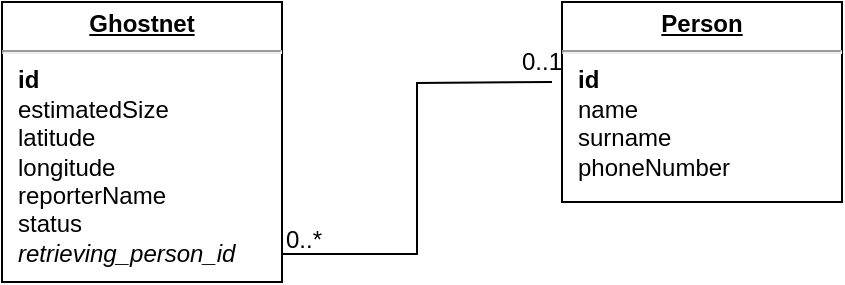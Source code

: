 <mxfile version="24.7.17">
  <diagram name="Page-1" id="a7904f86-f2b4-8e86-fa97-74104820619b">
    <mxGraphModel dx="-509" dy="596" grid="1" gridSize="10" guides="1" tooltips="1" connect="1" arrows="1" fold="1" page="1" pageScale="1" pageWidth="1100" pageHeight="850" background="none" math="0" shadow="0">
      <root>
        <mxCell id="0" />
        <mxCell id="1" parent="0" />
        <mxCell id="ZBLGdpcMrW05w9vtzETm-1" value="&lt;p style=&quot;margin: 0px ; margin-top: 4px ; text-align: center ; text-decoration: underline&quot;&gt;&lt;b&gt;Ghostnet&lt;/b&gt;&lt;/p&gt;&lt;hr&gt;&lt;p style=&quot;margin: 0px ; margin-left: 8px&quot;&gt;&lt;b&gt;id&lt;/b&gt;&lt;/p&gt;&lt;p style=&quot;margin: 0px ; margin-left: 8px&quot;&gt;estimatedSize&lt;/p&gt;&lt;p style=&quot;margin: 0px ; margin-left: 8px&quot;&gt;latitude&lt;/p&gt;&lt;p style=&quot;margin: 0px ; margin-left: 8px&quot;&gt;longitude&lt;/p&gt;&lt;p style=&quot;margin: 0px ; margin-left: 8px&quot;&gt;reporterName&lt;/p&gt;&lt;p style=&quot;margin: 0px ; margin-left: 8px&quot;&gt;status&lt;/p&gt;&lt;p style=&quot;margin: 0px ; margin-left: 8px&quot;&gt;&lt;i&gt;retrieving_person_id&lt;/i&gt;&lt;/p&gt;" style="verticalAlign=top;align=left;overflow=fill;fontSize=12;fontFamily=Helvetica;html=1;rounded=0;shadow=0;comic=0;labelBackgroundColor=none;strokeWidth=1" vertex="1" parent="1">
          <mxGeometry x="1200" y="80" width="140" height="140" as="geometry" />
        </mxCell>
        <mxCell id="ZBLGdpcMrW05w9vtzETm-2" value="&lt;p style=&quot;margin: 0px ; margin-top: 4px ; text-align: center ; text-decoration: underline&quot;&gt;&lt;b&gt;Person&lt;/b&gt;&lt;/p&gt;&lt;hr&gt;&lt;p style=&quot;margin: 0px ; margin-left: 8px&quot;&gt;&lt;b&gt;id&lt;/b&gt;&lt;/p&gt;&lt;p style=&quot;margin: 0px ; margin-left: 8px&quot;&gt;name&lt;/p&gt;&lt;p style=&quot;margin: 0px ; margin-left: 8px&quot;&gt;surname&lt;/p&gt;&lt;p style=&quot;margin: 0px ; margin-left: 8px&quot;&gt;phoneNumber&lt;/p&gt;" style="verticalAlign=top;align=left;overflow=fill;fontSize=12;fontFamily=Helvetica;html=1;rounded=0;shadow=0;comic=0;labelBackgroundColor=none;strokeWidth=1" vertex="1" parent="1">
          <mxGeometry x="1480" y="80" width="140" height="100" as="geometry" />
        </mxCell>
        <mxCell id="ZBLGdpcMrW05w9vtzETm-3" style="edgeStyle=orthogonalEdgeStyle;rounded=0;orthogonalLoop=1;jettySize=auto;html=1;exitX=1.002;exitY=0.9;exitDx=0;exitDy=0;exitPerimeter=0;endArrow=none;endFill=0;" edge="1" parent="1" source="ZBLGdpcMrW05w9vtzETm-1">
          <mxGeometry relative="1" as="geometry">
            <mxPoint x="1475" y="120" as="targetPoint" />
          </mxGeometry>
        </mxCell>
        <mxCell id="ZBLGdpcMrW05w9vtzETm-4" value="0..1" style="text;html=1;align=center;verticalAlign=middle;whiteSpace=wrap;rounded=0;" vertex="1" parent="1">
          <mxGeometry x="1460" y="100" width="20" height="20" as="geometry" />
        </mxCell>
        <mxCell id="ZBLGdpcMrW05w9vtzETm-5" value="0..*" style="text;html=1;align=center;verticalAlign=middle;whiteSpace=wrap;rounded=0;" vertex="1" parent="1">
          <mxGeometry x="1341" y="189" width="20" height="20" as="geometry" />
        </mxCell>
      </root>
    </mxGraphModel>
  </diagram>
</mxfile>
